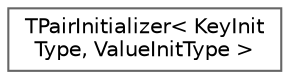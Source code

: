 digraph "Graphical Class Hierarchy"
{
 // INTERACTIVE_SVG=YES
 // LATEX_PDF_SIZE
  bgcolor="transparent";
  edge [fontname=Helvetica,fontsize=10,labelfontname=Helvetica,labelfontsize=10];
  node [fontname=Helvetica,fontsize=10,shape=box,height=0.2,width=0.4];
  rankdir="LR";
  Node0 [id="Node000000",label="TPairInitializer\< KeyInit\lType, ValueInitType \>",height=0.2,width=0.4,color="grey40", fillcolor="white", style="filled",URL="$d1/df4/classTPairInitializer.html",tooltip="An initializer type for pairs that's passed to the pair set when adding a new pair."];
}
